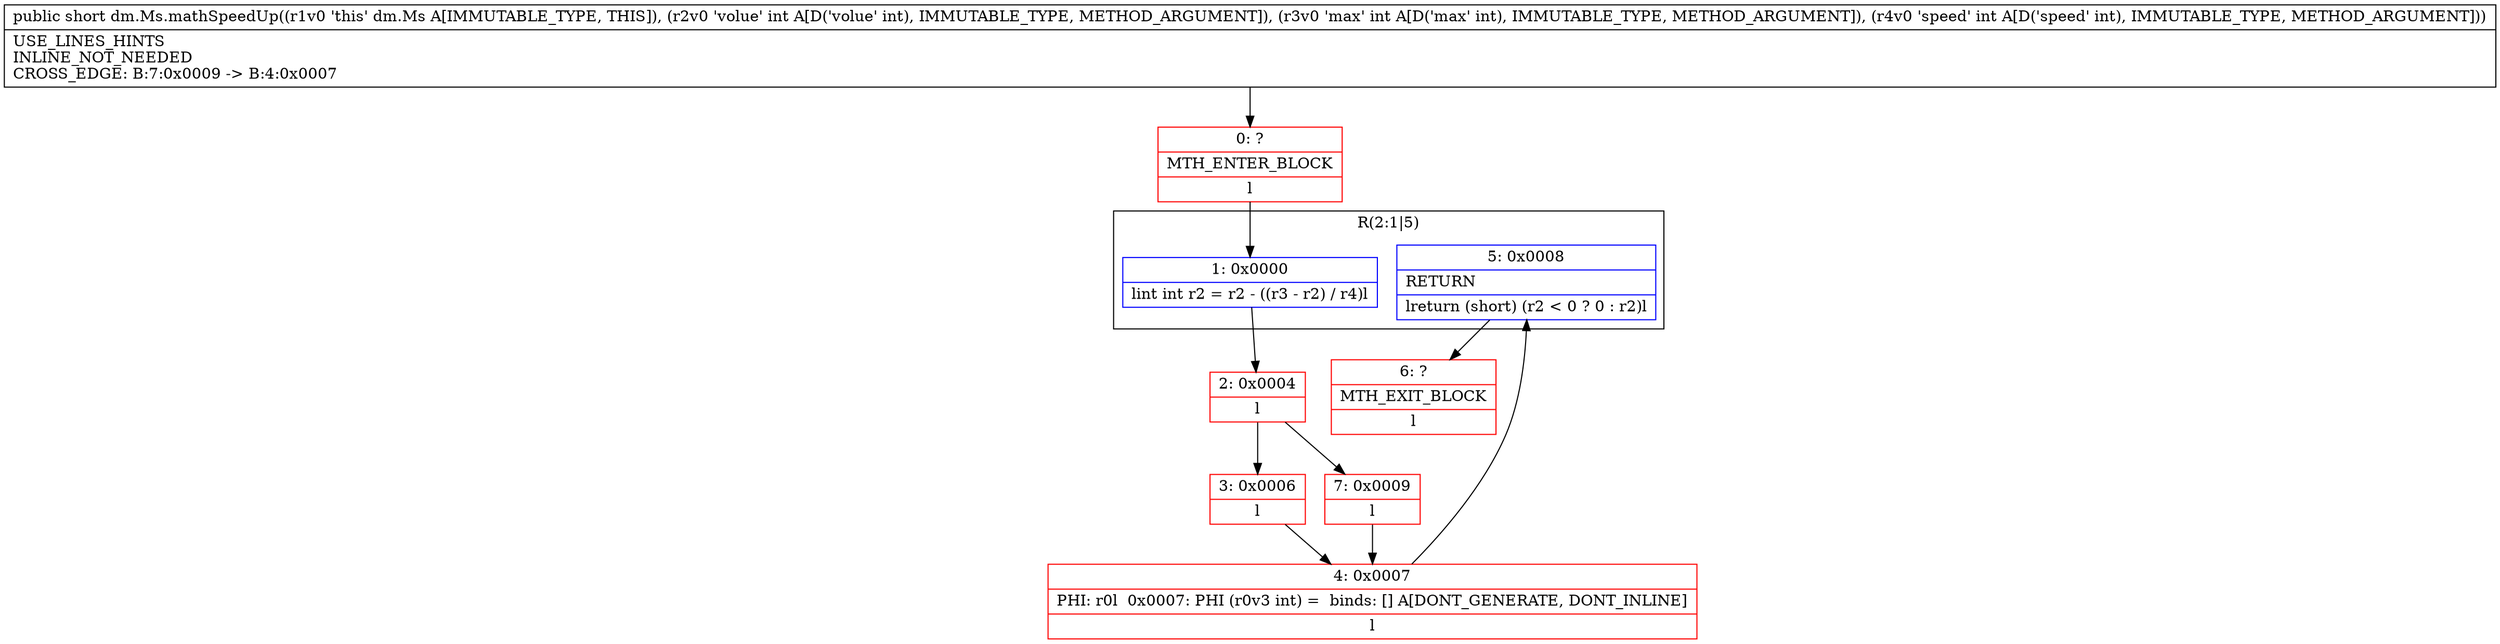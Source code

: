digraph "CFG fordm.Ms.mathSpeedUp(III)S" {
subgraph cluster_Region_792204526 {
label = "R(2:1|5)";
node [shape=record,color=blue];
Node_1 [shape=record,label="{1\:\ 0x0000|lint int r2 = r2 \- ((r3 \- r2) \/ r4)l}"];
Node_5 [shape=record,label="{5\:\ 0x0008|RETURN\l|lreturn (short) (r2 \< 0 ? 0 : r2)l}"];
}
Node_0 [shape=record,color=red,label="{0\:\ ?|MTH_ENTER_BLOCK\l|l}"];
Node_2 [shape=record,color=red,label="{2\:\ 0x0004|l}"];
Node_3 [shape=record,color=red,label="{3\:\ 0x0006|l}"];
Node_4 [shape=record,color=red,label="{4\:\ 0x0007|PHI: r0l  0x0007: PHI (r0v3 int) =  binds: [] A[DONT_GENERATE, DONT_INLINE]\l|l}"];
Node_6 [shape=record,color=red,label="{6\:\ ?|MTH_EXIT_BLOCK\l|l}"];
Node_7 [shape=record,color=red,label="{7\:\ 0x0009|l}"];
MethodNode[shape=record,label="{public short dm.Ms.mathSpeedUp((r1v0 'this' dm.Ms A[IMMUTABLE_TYPE, THIS]), (r2v0 'volue' int A[D('volue' int), IMMUTABLE_TYPE, METHOD_ARGUMENT]), (r3v0 'max' int A[D('max' int), IMMUTABLE_TYPE, METHOD_ARGUMENT]), (r4v0 'speed' int A[D('speed' int), IMMUTABLE_TYPE, METHOD_ARGUMENT]))  | USE_LINES_HINTS\lINLINE_NOT_NEEDED\lCROSS_EDGE: B:7:0x0009 \-\> B:4:0x0007\l}"];
MethodNode -> Node_0;
Node_1 -> Node_2;
Node_5 -> Node_6;
Node_0 -> Node_1;
Node_2 -> Node_3;
Node_2 -> Node_7;
Node_3 -> Node_4;
Node_4 -> Node_5;
Node_7 -> Node_4;
}

